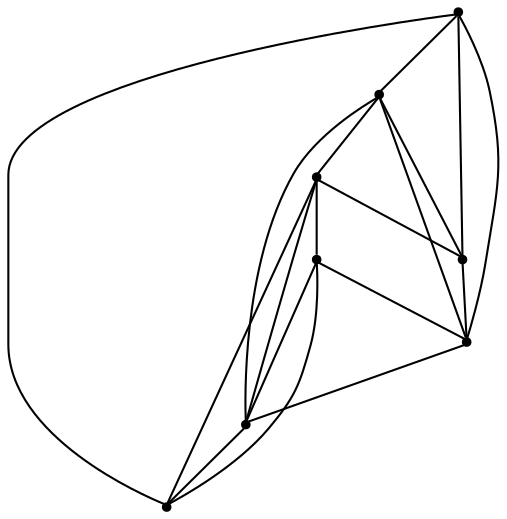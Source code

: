 graph {
  node [shape=point,comment="{\"directed\":false,\"doi\":\"10.1007/3-540-36151-0_18\",\"figure\":\"4\"}"]

  v0 [pos="1485.5833689371746,1123.4166463216145"]
  v1 [pos="758.3333492279054,1508.9167277018228"]
  v2 [pos="1121.8332926432292,1508.9167277018228"]
  v3 [pos="1485.5833689371746,1508.9167277018228"]
  v4 [pos="1121.8332926432292,1123.4166463216145"]
  v5 [pos="394.83334223429364,1508.9167277018228"]
  v6 [pos="758.3333492279053,1123.4166463216145"]
  v7 [pos="394.83334223429364,1123.4166463216143"]

  v0 -- v1 [id="-1",pos="1485.5833689371746,1123.4166463216145 758.3333492279054,1508.9167277018228 758.3333492279054,1508.9167277018228 758.3333492279054,1508.9167277018228"]
  v5 -- v1 [id="-3",pos="394.83334223429364,1508.9167277018228 758.3333492279054,1508.9167277018228 758.3333492279054,1508.9167277018228 758.3333492279054,1508.9167277018228"]
  v1 -- v2 [id="-4",pos="758.3333492279054,1508.9167277018228 1121.8332926432292,1508.9167277018228 1121.8332926432292,1508.9167277018228 1121.8332926432292,1508.9167277018228"]
  v2 -- v3 [id="-5",pos="1121.8332926432292,1508.9167277018228 1485.5833689371746,1508.9167277018228 1485.5833689371746,1508.9167277018228 1485.5833689371746,1508.9167277018228"]
  v7 -- v6 [id="-7",pos="394.83334223429364,1123.4166463216143 758.3333492279053,1123.4166463216145 758.3333492279053,1123.4166463216145 758.3333492279053,1123.4166463216145"]
  v6 -- v4 [id="-8",pos="758.3333492279053,1123.4166463216145 1121.8332926432292,1123.4166463216145 1121.8332926432292,1123.4166463216145 1121.8332926432292,1123.4166463216145"]
  v4 -- v0 [id="-9",pos="1121.8332926432292,1123.4166463216145 1485.5833689371746,1123.4166463216145 1485.5833689371746,1123.4166463216145 1485.5833689371746,1123.4166463216145"]
  v7 -- v3 [id="-14",pos="394.83334223429364,1123.4166463216143 1485.5833689371746,1508.9167277018228 1485.5833689371746,1508.9167277018228 1485.5833689371746,1508.9167277018228"]
  v7 -- v1 [id="-15",pos="394.83334223429364,1123.4166463216143 758.3333492279054,1508.9167277018228 758.3333492279054,1508.9167277018228 758.3333492279054,1508.9167277018228"]
  v7 -- v5 [id="-16",pos="394.83334223429364,1123.4166463216143 394.83334223429364,1508.9167277018228 394.83334223429364,1508.9167277018228 394.83334223429364,1508.9167277018228"]
  v6 -- v1 [id="-17",pos="758.3333492279053,1123.4166463216145 758.3333492279054,1508.9167277018228 758.3333492279054,1508.9167277018228 758.3333492279054,1508.9167277018228"]
  v6 -- v2 [id="-18",pos="758.3333492279053,1123.4166463216145 1121.8332926432292,1508.9167277018228 1121.8332926432292,1508.9167277018228 1121.8332926432292,1508.9167277018228"]
  v6 -- v5 [id="-19",pos="758.3333492279053,1123.4166463216145 394.83334223429364,1508.9167277018228 394.83334223429364,1508.9167277018228 394.83334223429364,1508.9167277018228"]
  v4 -- v5 [id="-20",pos="1121.8332926432292,1123.4166463216145 394.83334223429364,1508.9167277018228 394.83334223429364,1508.9167277018228 394.83334223429364,1508.9167277018228"]
  v4 -- v2 [id="-21",pos="1121.8332926432292,1123.4166463216145 1121.8332926432292,1508.9167277018228 1121.8332926432292,1508.9167277018228 1121.8332926432292,1508.9167277018228"]
  v4 -- v3 [id="-22",pos="1121.8332926432292,1123.4166463216145 1485.5833689371746,1508.9167277018228 1485.5833689371746,1508.9167277018228 1485.5833689371746,1508.9167277018228"]
  v0 -- v3 [id="-24",pos="1485.5833689371746,1123.4166463216145 1485.5833689371746,1508.9167277018228 1485.5833689371746,1508.9167277018228 1485.5833689371746,1508.9167277018228"]
  v0 -- v2 [id="-26",pos="1485.5833689371746,1123.4166463216145 1121.8332926432292,1508.9167277018228 1121.8332926432292,1508.9167277018228 1121.8332926432292,1508.9167277018228"]
}
